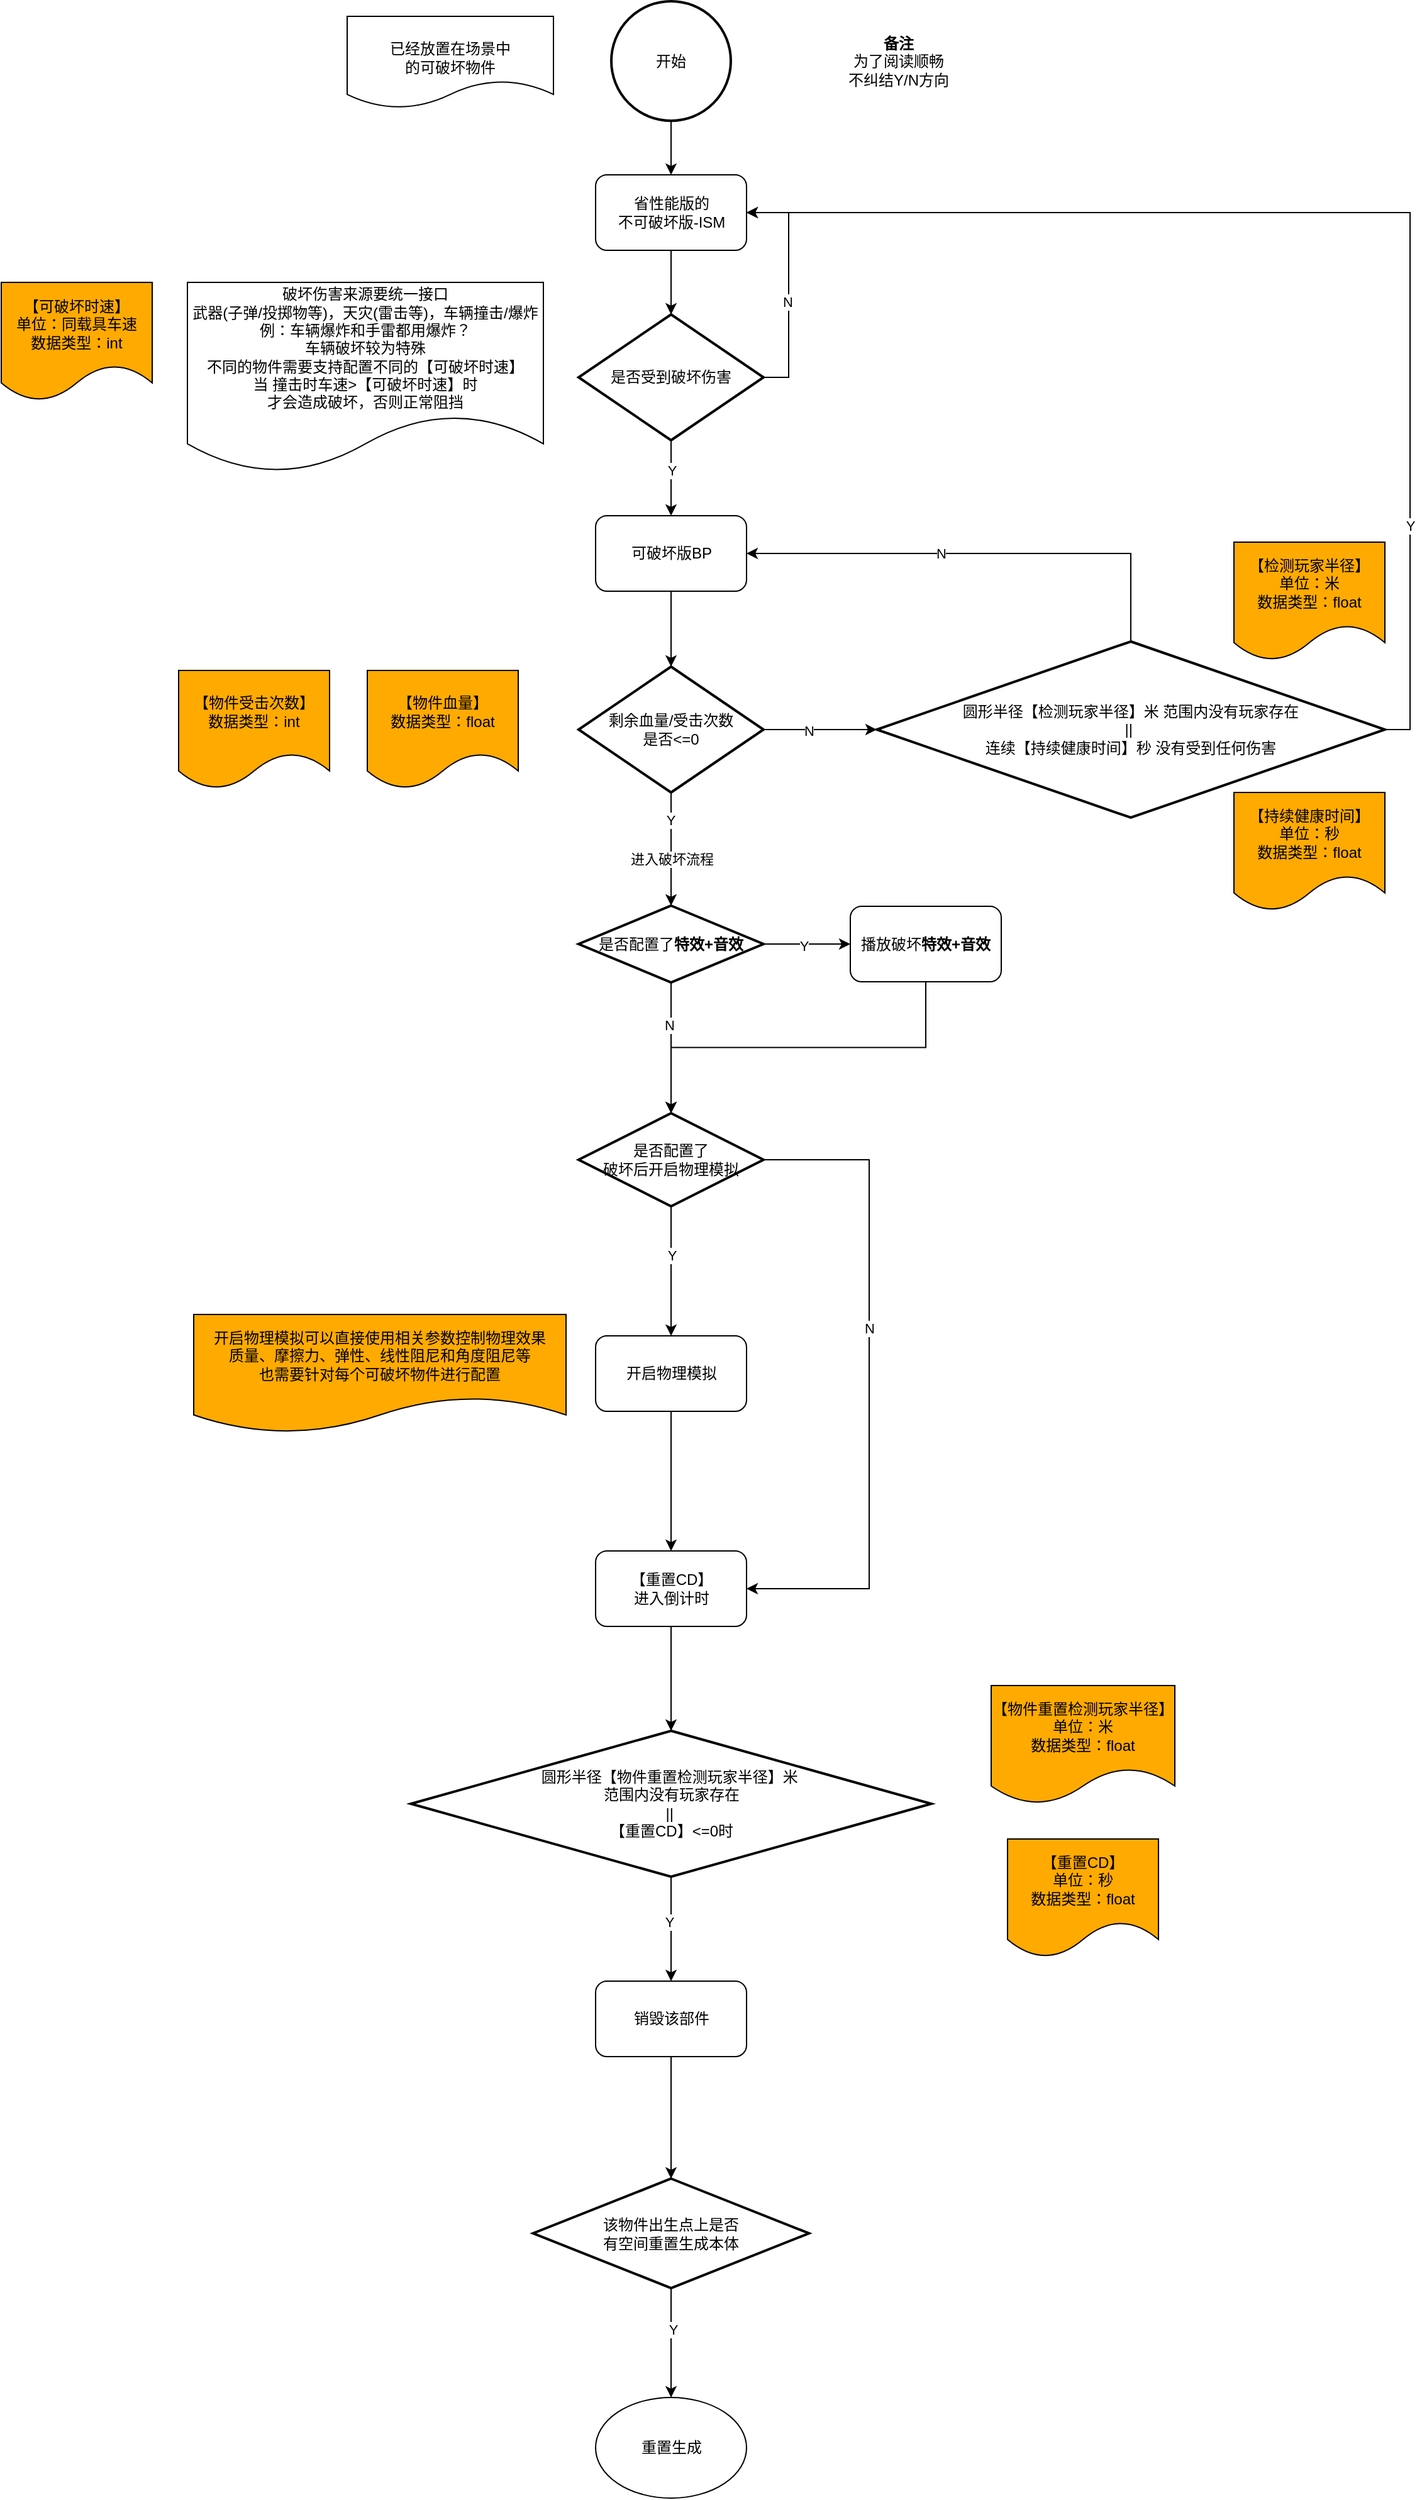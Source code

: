 <mxfile version="25.0.1">
  <diagram name="第 1 页" id="5kZ3k5kyPNScydWYMPVq">
    <mxGraphModel dx="5009" dy="2440" grid="0" gridSize="10" guides="1" tooltips="1" connect="1" arrows="1" fold="1" page="0" pageScale="1" pageWidth="827" pageHeight="1169" math="0" shadow="0">
      <root>
        <mxCell id="0" />
        <mxCell id="1" parent="0" />
        <mxCell id="08e77g5gVcFAM2FmxPXd-1" value="" style="edgeStyle=orthogonalEdgeStyle;rounded=0;orthogonalLoop=1;jettySize=auto;html=1;" edge="1" parent="1" source="08e77g5gVcFAM2FmxPXd-2" target="08e77g5gVcFAM2FmxPXd-6">
          <mxGeometry relative="1" as="geometry" />
        </mxCell>
        <mxCell id="08e77g5gVcFAM2FmxPXd-2" value="&lt;div&gt;&lt;span style=&quot;background-color: initial;&quot;&gt;开始&lt;/span&gt;&lt;/div&gt;" style="strokeWidth=2;html=1;shape=mxgraph.flowchart.start_2;whiteSpace=wrap;" vertex="1" parent="1">
          <mxGeometry x="184" y="147" width="95" height="95" as="geometry" />
        </mxCell>
        <mxCell id="08e77g5gVcFAM2FmxPXd-3" style="edgeStyle=orthogonalEdgeStyle;rounded=0;orthogonalLoop=1;jettySize=auto;html=1;exitX=1;exitY=0.5;exitDx=0;exitDy=0;exitPerimeter=0;entryX=1;entryY=0.5;entryDx=0;entryDy=0;" edge="1" parent="1" source="08e77g5gVcFAM2FmxPXd-5" target="08e77g5gVcFAM2FmxPXd-6">
          <mxGeometry relative="1" as="geometry" />
        </mxCell>
        <mxCell id="08e77g5gVcFAM2FmxPXd-4" value="N" style="edgeLabel;html=1;align=center;verticalAlign=middle;resizable=0;points=[];" vertex="1" connectable="0" parent="08e77g5gVcFAM2FmxPXd-3">
          <mxGeometry x="-0.165" y="-2" relative="1" as="geometry">
            <mxPoint x="-3" y="-3" as="offset" />
          </mxGeometry>
        </mxCell>
        <mxCell id="08e77g5gVcFAM2FmxPXd-5" value="是否受到破坏伤害" style="strokeWidth=2;html=1;shape=mxgraph.flowchart.decision;whiteSpace=wrap;" vertex="1" parent="1">
          <mxGeometry x="158" y="396" width="147" height="100" as="geometry" />
        </mxCell>
        <mxCell id="08e77g5gVcFAM2FmxPXd-6" value="省性能版的&lt;div&gt;不可破坏版-ISM&lt;/div&gt;" style="rounded=1;whiteSpace=wrap;html=1;" vertex="1" parent="1">
          <mxGeometry x="171.5" y="285" width="120" height="60" as="geometry" />
        </mxCell>
        <mxCell id="08e77g5gVcFAM2FmxPXd-7" style="edgeStyle=orthogonalEdgeStyle;rounded=0;orthogonalLoop=1;jettySize=auto;html=1;exitX=0.5;exitY=1;exitDx=0;exitDy=0;entryX=0.5;entryY=0;entryDx=0;entryDy=0;entryPerimeter=0;" edge="1" parent="1" source="08e77g5gVcFAM2FmxPXd-6" target="08e77g5gVcFAM2FmxPXd-5">
          <mxGeometry relative="1" as="geometry" />
        </mxCell>
        <mxCell id="08e77g5gVcFAM2FmxPXd-8" value="&lt;div&gt;破坏伤害来源要统一接口&lt;/div&gt;&lt;div&gt;武器(子弹/投掷物等)，天灾(雷击等)，车辆撞击/爆炸&lt;/div&gt;&lt;div&gt;例：车辆爆炸和手雷都用爆炸？&lt;/div&gt;车辆破坏较为特殊&lt;div&gt;不同的物件需要支持配置不同的【可破坏时速】&lt;/div&gt;&lt;div&gt;当 撞击时车速&amp;gt;&lt;span style=&quot;background-color: initial;&quot;&gt;【可破坏&lt;/span&gt;时速&lt;span style=&quot;background-color: initial;&quot;&gt;】&lt;/span&gt;时&lt;/div&gt;&lt;div&gt;才会造成破坏，否则正常阻挡&lt;/div&gt;" style="shape=document;whiteSpace=wrap;html=1;boundedLbl=1;" vertex="1" parent="1">
          <mxGeometry x="-153" y="370.5" width="283" height="151" as="geometry" />
        </mxCell>
        <mxCell id="08e77g5gVcFAM2FmxPXd-9" value="&lt;br&gt;&lt;div style=&quot;forced-color-adjust: none; color: rgb(0, 0, 0); font-family: Helvetica; font-size: 12px; font-style: normal; font-variant-ligatures: normal; font-variant-caps: normal; font-weight: 400; letter-spacing: normal; orphans: 2; text-indent: 0px; text-transform: none; widows: 2; word-spacing: 0px; -webkit-text-stroke-width: 0px; white-space: normal; text-decoration-thickness: initial; text-decoration-style: initial; text-decoration-color: initial; text-align: center; background-color: rgb(255, 255, 255);&quot;&gt;已经放置在场景中&lt;/div&gt;&lt;div style=&quot;forced-color-adjust: none; color: rgb(0, 0, 0); font-family: Helvetica; font-size: 12px; font-style: normal; font-variant-ligatures: normal; font-variant-caps: normal; font-weight: 400; letter-spacing: normal; orphans: 2; text-indent: 0px; text-transform: none; widows: 2; word-spacing: 0px; -webkit-text-stroke-width: 0px; white-space: normal; text-decoration-thickness: initial; text-decoration-style: initial; text-decoration-color: initial; text-align: center; background-color: rgb(255, 255, 255);&quot;&gt;的可破坏物件&lt;/div&gt;" style="shape=document;whiteSpace=wrap;html=1;boundedLbl=1;" vertex="1" parent="1">
          <mxGeometry x="-26" y="159" width="164" height="73" as="geometry" />
        </mxCell>
        <mxCell id="08e77g5gVcFAM2FmxPXd-10" style="edgeStyle=orthogonalEdgeStyle;rounded=0;orthogonalLoop=1;jettySize=auto;html=1;exitX=0.5;exitY=1;exitDx=0;exitDy=0;exitPerimeter=0;entryX=0.5;entryY=0;entryDx=0;entryDy=0;entryPerimeter=0;" edge="1" parent="1" source="08e77g5gVcFAM2FmxPXd-15" target="08e77g5gVcFAM2FmxPXd-39">
          <mxGeometry relative="1" as="geometry">
            <mxPoint x="231.5" y="840" as="targetPoint" />
          </mxGeometry>
        </mxCell>
        <mxCell id="08e77g5gVcFAM2FmxPXd-11" value="进入破坏流程" style="edgeLabel;html=1;align=center;verticalAlign=middle;resizable=0;points=[];" vertex="1" connectable="0" parent="08e77g5gVcFAM2FmxPXd-10">
          <mxGeometry x="-0.156" y="-1" relative="1" as="geometry">
            <mxPoint x="1" y="15" as="offset" />
          </mxGeometry>
        </mxCell>
        <mxCell id="08e77g5gVcFAM2FmxPXd-12" value="Y" style="edgeLabel;html=1;align=center;verticalAlign=middle;resizable=0;points=[];" vertex="1" connectable="0" parent="08e77g5gVcFAM2FmxPXd-10">
          <mxGeometry x="-0.521" y="-1" relative="1" as="geometry">
            <mxPoint as="offset" />
          </mxGeometry>
        </mxCell>
        <mxCell id="08e77g5gVcFAM2FmxPXd-13" style="edgeStyle=orthogonalEdgeStyle;rounded=0;orthogonalLoop=1;jettySize=auto;html=1;exitX=1;exitY=0.5;exitDx=0;exitDy=0;exitPerimeter=0;entryX=0;entryY=0.5;entryDx=0;entryDy=0;entryPerimeter=0;" edge="1" parent="1" source="08e77g5gVcFAM2FmxPXd-15" target="08e77g5gVcFAM2FmxPXd-29">
          <mxGeometry relative="1" as="geometry">
            <Array as="points">
              <mxPoint x="375" y="726" />
              <mxPoint x="375" y="726" />
            </Array>
          </mxGeometry>
        </mxCell>
        <mxCell id="08e77g5gVcFAM2FmxPXd-14" value="N" style="edgeLabel;html=1;align=center;verticalAlign=middle;resizable=0;points=[];" vertex="1" connectable="0" parent="08e77g5gVcFAM2FmxPXd-13">
          <mxGeometry x="-0.205" y="-1" relative="1" as="geometry">
            <mxPoint as="offset" />
          </mxGeometry>
        </mxCell>
        <mxCell id="08e77g5gVcFAM2FmxPXd-15" value="剩余血量/受击次数&lt;div&gt;是否&amp;lt;=0&lt;/div&gt;" style="strokeWidth=2;html=1;shape=mxgraph.flowchart.decision;whiteSpace=wrap;" vertex="1" parent="1">
          <mxGeometry x="158" y="676" width="147" height="100" as="geometry" />
        </mxCell>
        <mxCell id="08e77g5gVcFAM2FmxPXd-16" style="edgeStyle=orthogonalEdgeStyle;rounded=0;orthogonalLoop=1;jettySize=auto;html=1;exitX=0.5;exitY=1;exitDx=0;exitDy=0;exitPerimeter=0;entryX=0.5;entryY=0;entryDx=0;entryDy=0;entryPerimeter=0;" edge="1" parent="1" source="08e77g5gVcFAM2FmxPXd-24" target="08e77g5gVcFAM2FmxPXd-15">
          <mxGeometry relative="1" as="geometry" />
        </mxCell>
        <mxCell id="08e77g5gVcFAM2FmxPXd-22" value="" style="edgeStyle=orthogonalEdgeStyle;rounded=0;orthogonalLoop=1;jettySize=auto;html=1;exitX=0.5;exitY=1;exitDx=0;exitDy=0;exitPerimeter=0;entryX=0.5;entryY=0;entryDx=0;entryDy=0;entryPerimeter=0;" edge="1" parent="1" source="08e77g5gVcFAM2FmxPXd-5" target="08e77g5gVcFAM2FmxPXd-24">
          <mxGeometry relative="1" as="geometry">
            <mxPoint x="232" y="496" as="sourcePoint" />
            <mxPoint x="232" y="676" as="targetPoint" />
          </mxGeometry>
        </mxCell>
        <mxCell id="08e77g5gVcFAM2FmxPXd-23" value="Y" style="edgeLabel;html=1;align=center;verticalAlign=middle;resizable=0;points=[];" vertex="1" connectable="0" parent="08e77g5gVcFAM2FmxPXd-22">
          <mxGeometry x="-0.286" y="-3" relative="1" as="geometry">
            <mxPoint x="3" y="2" as="offset" />
          </mxGeometry>
        </mxCell>
        <mxCell id="08e77g5gVcFAM2FmxPXd-24" value="可破坏版BP" style="rounded=1;whiteSpace=wrap;html=1;" vertex="1" parent="1">
          <mxGeometry x="171.5" y="556" width="120" height="60" as="geometry" />
        </mxCell>
        <mxCell id="08e77g5gVcFAM2FmxPXd-25" style="edgeStyle=orthogonalEdgeStyle;rounded=0;orthogonalLoop=1;jettySize=auto;html=1;exitX=1;exitY=0.5;exitDx=0;exitDy=0;exitPerimeter=0;entryX=1;entryY=0.5;entryDx=0;entryDy=0;" edge="1" parent="1" source="08e77g5gVcFAM2FmxPXd-29" target="08e77g5gVcFAM2FmxPXd-6">
          <mxGeometry relative="1" as="geometry" />
        </mxCell>
        <mxCell id="08e77g5gVcFAM2FmxPXd-26" value="Y" style="edgeLabel;html=1;align=center;verticalAlign=middle;resizable=0;points=[];" vertex="1" connectable="0" parent="08e77g5gVcFAM2FmxPXd-25">
          <mxGeometry x="-0.622" y="-2" relative="1" as="geometry">
            <mxPoint x="-2" y="-1" as="offset" />
          </mxGeometry>
        </mxCell>
        <mxCell id="08e77g5gVcFAM2FmxPXd-27" style="edgeStyle=orthogonalEdgeStyle;rounded=0;orthogonalLoop=1;jettySize=auto;html=1;exitX=0.5;exitY=0;exitDx=0;exitDy=0;exitPerimeter=0;entryX=1;entryY=0.5;entryDx=0;entryDy=0;" edge="1" parent="1" source="08e77g5gVcFAM2FmxPXd-29" target="08e77g5gVcFAM2FmxPXd-24">
          <mxGeometry relative="1" as="geometry" />
        </mxCell>
        <mxCell id="08e77g5gVcFAM2FmxPXd-28" value="N" style="edgeLabel;html=1;align=center;verticalAlign=middle;resizable=0;points=[];" vertex="1" connectable="0" parent="08e77g5gVcFAM2FmxPXd-27">
          <mxGeometry x="0.104" y="2" relative="1" as="geometry">
            <mxPoint x="-14" y="-2" as="offset" />
          </mxGeometry>
        </mxCell>
        <mxCell id="08e77g5gVcFAM2FmxPXd-29" value="圆形半径【检测玩家半径】米 范围内没有玩家存在&lt;div&gt;&lt;span style=&quot;background-color: initial;&quot;&gt;||&amp;nbsp;&lt;/span&gt;&lt;div&gt;连续【持续健康时间】秒 没有受到任何伤害&lt;/div&gt;&lt;/div&gt;" style="strokeWidth=2;html=1;shape=mxgraph.flowchart.decision;whiteSpace=wrap;" vertex="1" parent="1">
          <mxGeometry x="395" y="656" width="404" height="140" as="geometry" />
        </mxCell>
        <mxCell id="08e77g5gVcFAM2FmxPXd-30" value="【可破坏时速】&lt;div&gt;单位：同载具车速&lt;/div&gt;&lt;div&gt;数据类型：int&lt;/div&gt;" style="shape=document;whiteSpace=wrap;html=1;boundedLbl=1;fillColor=#FFAA00;strokeColor=#000000;" vertex="1" parent="1">
          <mxGeometry x="-301" y="370.5" width="120" height="94" as="geometry" />
        </mxCell>
        <mxCell id="08e77g5gVcFAM2FmxPXd-31" value="【检测玩家半径】&lt;div&gt;单位：米&lt;/div&gt;&lt;div&gt;数据类型：float&lt;/div&gt;" style="shape=document;whiteSpace=wrap;html=1;boundedLbl=1;fillColor=#FFAA00;strokeColor=#000000;" vertex="1" parent="1">
          <mxGeometry x="679" y="577" width="120" height="94" as="geometry" />
        </mxCell>
        <mxCell id="08e77g5gVcFAM2FmxPXd-32" value="【持续健康时间】&lt;div&gt;单位：秒&lt;/div&gt;&lt;div&gt;数据类型：float&lt;/div&gt;" style="shape=document;whiteSpace=wrap;html=1;boundedLbl=1;fillColor=#FFAA00;strokeColor=#000000;" vertex="1" parent="1">
          <mxGeometry x="679" y="776" width="120" height="94" as="geometry" />
        </mxCell>
        <mxCell id="08e77g5gVcFAM2FmxPXd-33" value="&lt;div&gt;&lt;b style=&quot;background-color: initial;&quot;&gt;备注&lt;/b&gt;&lt;/div&gt;为了阅读顺畅&lt;div&gt;不纠结Y/N方向&lt;/div&gt;" style="text;html=1;align=center;verticalAlign=middle;whiteSpace=wrap;rounded=0;" vertex="1" parent="1">
          <mxGeometry x="347" y="166.5" width="131" height="56" as="geometry" />
        </mxCell>
        <mxCell id="08e77g5gVcFAM2FmxPXd-35" value="【物件血量】&lt;div&gt;数据类型：float&lt;/div&gt;" style="shape=document;whiteSpace=wrap;html=1;boundedLbl=1;fillColor=#FFAA00;strokeColor=#000000;" vertex="1" parent="1">
          <mxGeometry x="-10" y="679" width="120" height="94" as="geometry" />
        </mxCell>
        <mxCell id="08e77g5gVcFAM2FmxPXd-36" value="【物件受击次数】&lt;div&gt;数据类型：int&lt;/div&gt;" style="shape=document;whiteSpace=wrap;html=1;boundedLbl=1;fillColor=#FFAA00;strokeColor=#000000;" vertex="1" parent="1">
          <mxGeometry x="-160" y="679" width="120" height="94" as="geometry" />
        </mxCell>
        <mxCell id="08e77g5gVcFAM2FmxPXd-37" style="edgeStyle=orthogonalEdgeStyle;rounded=0;orthogonalLoop=1;jettySize=auto;html=1;exitX=1;exitY=0.5;exitDx=0;exitDy=0;exitPerimeter=0;" edge="1" parent="1" source="08e77g5gVcFAM2FmxPXd-39" target="08e77g5gVcFAM2FmxPXd-41">
          <mxGeometry relative="1" as="geometry" />
        </mxCell>
        <mxCell id="08e77g5gVcFAM2FmxPXd-38" value="Y" style="edgeLabel;html=1;align=center;verticalAlign=middle;resizable=0;points=[];" vertex="1" connectable="0" parent="08e77g5gVcFAM2FmxPXd-37">
          <mxGeometry x="-0.092" y="-1" relative="1" as="geometry">
            <mxPoint as="offset" />
          </mxGeometry>
        </mxCell>
        <mxCell id="08e77g5gVcFAM2FmxPXd-39" value="是否配置了&lt;b&gt;特效+音效&lt;/b&gt;" style="strokeWidth=2;html=1;shape=mxgraph.flowchart.decision;whiteSpace=wrap;" vertex="1" parent="1">
          <mxGeometry x="158" y="866" width="147" height="61" as="geometry" />
        </mxCell>
        <mxCell id="08e77g5gVcFAM2FmxPXd-41" value="播放破坏&lt;b&gt;特效+音效&lt;/b&gt;" style="rounded=1;whiteSpace=wrap;html=1;" vertex="1" parent="1">
          <mxGeometry x="374" y="866.5" width="120" height="60" as="geometry" />
        </mxCell>
        <mxCell id="08e77g5gVcFAM2FmxPXd-48" style="edgeStyle=orthogonalEdgeStyle;rounded=0;orthogonalLoop=1;jettySize=auto;html=1;exitX=0.5;exitY=1;exitDx=0;exitDy=0;exitPerimeter=0;entryX=0.5;entryY=0;entryDx=0;entryDy=0;entryPerimeter=0;" edge="1" parent="1" source="08e77g5gVcFAM2FmxPXd-39" target="08e77g5gVcFAM2FmxPXd-72">
          <mxGeometry relative="1" as="geometry">
            <mxPoint x="231.5" y="1095" as="targetPoint" />
          </mxGeometry>
        </mxCell>
        <mxCell id="08e77g5gVcFAM2FmxPXd-49" value="N" style="edgeLabel;html=1;align=center;verticalAlign=middle;resizable=0;points=[];" vertex="1" connectable="0" parent="08e77g5gVcFAM2FmxPXd-48">
          <mxGeometry x="-0.349" y="-2" relative="1" as="geometry">
            <mxPoint as="offset" />
          </mxGeometry>
        </mxCell>
        <mxCell id="08e77g5gVcFAM2FmxPXd-52" value="开启物理模拟" style="rounded=1;whiteSpace=wrap;html=1;" vertex="1" parent="1">
          <mxGeometry x="171.5" y="1208" width="120" height="60" as="geometry" />
        </mxCell>
        <mxCell id="08e77g5gVcFAM2FmxPXd-53" value="开启物理模拟可以直接使用相关参数控制物理效果&lt;div&gt;质量、摩擦力、弹性、线性阻尼和角度阻尼等&lt;/div&gt;&lt;div&gt;也需要针对每个可破坏物件进行配置&lt;/div&gt;" style="shape=document;whiteSpace=wrap;html=1;boundedLbl=1;fillColor=#FFAA00;strokeColor=#000000;" vertex="1" parent="1">
          <mxGeometry x="-148" y="1191" width="296" height="94" as="geometry" />
        </mxCell>
        <mxCell id="08e77g5gVcFAM2FmxPXd-54" style="edgeStyle=orthogonalEdgeStyle;rounded=0;orthogonalLoop=1;jettySize=auto;html=1;exitX=0.5;exitY=1;exitDx=0;exitDy=0;exitPerimeter=0;entryX=0.5;entryY=0;entryDx=0;entryDy=0;" edge="1" parent="1" source="08e77g5gVcFAM2FmxPXd-56" target="08e77g5gVcFAM2FmxPXd-62">
          <mxGeometry relative="1" as="geometry" />
        </mxCell>
        <mxCell id="08e77g5gVcFAM2FmxPXd-55" value="Y" style="edgeLabel;html=1;align=center;verticalAlign=middle;resizable=0;points=[];" vertex="1" connectable="0" parent="08e77g5gVcFAM2FmxPXd-54">
          <mxGeometry x="-0.138" y="-2" relative="1" as="geometry">
            <mxPoint as="offset" />
          </mxGeometry>
        </mxCell>
        <mxCell id="08e77g5gVcFAM2FmxPXd-56" value="圆形半径【物件重置检测玩家半径】米&amp;nbsp;&lt;div&gt;范围内没有玩家存在&lt;div&gt;&lt;span style=&quot;background-color: initial;&quot;&gt;||&amp;nbsp;&lt;/span&gt;&lt;div&gt;【重置CD】&amp;lt;=0时&lt;/div&gt;&lt;/div&gt;&lt;/div&gt;" style="strokeWidth=2;html=1;shape=mxgraph.flowchart.decision;whiteSpace=wrap;" vertex="1" parent="1">
          <mxGeometry x="24.63" y="1522" width="413.75" height="116" as="geometry" />
        </mxCell>
        <mxCell id="08e77g5gVcFAM2FmxPXd-57" style="edgeStyle=orthogonalEdgeStyle;rounded=0;orthogonalLoop=1;jettySize=auto;html=1;exitX=0.5;exitY=1;exitDx=0;exitDy=0;entryX=0.5;entryY=0;entryDx=0;entryDy=0;entryPerimeter=0;" edge="1" parent="1" source="08e77g5gVcFAM2FmxPXd-61" target="08e77g5gVcFAM2FmxPXd-56">
          <mxGeometry relative="1" as="geometry" />
        </mxCell>
        <mxCell id="08e77g5gVcFAM2FmxPXd-58" value="【物件重置检测玩家半径】&lt;div&gt;单位：米&lt;/div&gt;&lt;div&gt;数据类型：float&lt;/div&gt;" style="shape=document;whiteSpace=wrap;html=1;boundedLbl=1;fillColor=#FFAA00;strokeColor=#000000;" vertex="1" parent="1">
          <mxGeometry x="486" y="1486" width="146" height="94" as="geometry" />
        </mxCell>
        <mxCell id="08e77g5gVcFAM2FmxPXd-59" value="【重置CD】&lt;div&gt;单位：秒&lt;/div&gt;&lt;div&gt;数据类型：float&lt;/div&gt;" style="shape=document;whiteSpace=wrap;html=1;boundedLbl=1;fillColor=#FFAA00;strokeColor=#000000;" vertex="1" parent="1">
          <mxGeometry x="499" y="1608" width="120" height="94" as="geometry" />
        </mxCell>
        <mxCell id="08e77g5gVcFAM2FmxPXd-60" value="" style="edgeStyle=orthogonalEdgeStyle;rounded=0;orthogonalLoop=1;jettySize=auto;html=1;exitX=0.5;exitY=1;exitDx=0;exitDy=0;entryX=0.5;entryY=0;entryDx=0;entryDy=0;entryPerimeter=0;" edge="1" parent="1" source="08e77g5gVcFAM2FmxPXd-52" target="08e77g5gVcFAM2FmxPXd-61">
          <mxGeometry relative="1" as="geometry">
            <mxPoint x="232" y="1491" as="sourcePoint" />
            <mxPoint x="232" y="1641" as="targetPoint" />
          </mxGeometry>
        </mxCell>
        <mxCell id="08e77g5gVcFAM2FmxPXd-61" value="【重置CD】&lt;div&gt;进入倒计时&lt;/div&gt;" style="rounded=1;whiteSpace=wrap;html=1;" vertex="1" parent="1">
          <mxGeometry x="171.5" y="1379" width="120" height="60" as="geometry" />
        </mxCell>
        <mxCell id="08e77g5gVcFAM2FmxPXd-62" value="销毁该部件" style="rounded=1;whiteSpace=wrap;html=1;" vertex="1" parent="1">
          <mxGeometry x="171.51" y="1721" width="120" height="60" as="geometry" />
        </mxCell>
        <mxCell id="08e77g5gVcFAM2FmxPXd-63" style="edgeStyle=orthogonalEdgeStyle;rounded=0;orthogonalLoop=1;jettySize=auto;html=1;exitX=0.5;exitY=1;exitDx=0;exitDy=0;exitPerimeter=0;entryX=0.5;entryY=0;entryDx=0;entryDy=0;" edge="1" parent="1" source="08e77g5gVcFAM2FmxPXd-65" target="08e77g5gVcFAM2FmxPXd-67">
          <mxGeometry relative="1" as="geometry" />
        </mxCell>
        <mxCell id="08e77g5gVcFAM2FmxPXd-64" value="Y" style="edgeLabel;html=1;align=center;verticalAlign=middle;resizable=0;points=[];" vertex="1" connectable="0" parent="08e77g5gVcFAM2FmxPXd-63">
          <mxGeometry x="-0.246" y="1" relative="1" as="geometry">
            <mxPoint as="offset" />
          </mxGeometry>
        </mxCell>
        <mxCell id="08e77g5gVcFAM2FmxPXd-65" value="该物件出生点上是否&lt;div&gt;有空间重置生成本体&lt;/div&gt;" style="strokeWidth=2;html=1;shape=mxgraph.flowchart.decision;whiteSpace=wrap;" vertex="1" parent="1">
          <mxGeometry x="121.82" y="1878" width="219.37" height="87" as="geometry" />
        </mxCell>
        <mxCell id="08e77g5gVcFAM2FmxPXd-66" style="edgeStyle=orthogonalEdgeStyle;rounded=0;orthogonalLoop=1;jettySize=auto;html=1;exitX=0.5;exitY=1;exitDx=0;exitDy=0;entryX=0.5;entryY=0;entryDx=0;entryDy=0;entryPerimeter=0;" edge="1" parent="1" source="08e77g5gVcFAM2FmxPXd-62" target="08e77g5gVcFAM2FmxPXd-65">
          <mxGeometry relative="1" as="geometry" />
        </mxCell>
        <mxCell id="08e77g5gVcFAM2FmxPXd-67" value="重置生成" style="ellipse;whiteSpace=wrap;html=1;" vertex="1" parent="1">
          <mxGeometry x="171.5" y="2052" width="120" height="80" as="geometry" />
        </mxCell>
        <mxCell id="08e77g5gVcFAM2FmxPXd-68" style="edgeStyle=orthogonalEdgeStyle;rounded=0;orthogonalLoop=1;jettySize=auto;html=1;exitX=0.5;exitY=1;exitDx=0;exitDy=0;exitPerimeter=0;" edge="1" parent="1" source="08e77g5gVcFAM2FmxPXd-72" target="08e77g5gVcFAM2FmxPXd-52">
          <mxGeometry relative="1" as="geometry" />
        </mxCell>
        <mxCell id="08e77g5gVcFAM2FmxPXd-69" value="Y" style="edgeLabel;html=1;align=center;verticalAlign=middle;resizable=0;points=[];" vertex="1" connectable="0" parent="08e77g5gVcFAM2FmxPXd-68">
          <mxGeometry x="-0.248" relative="1" as="geometry">
            <mxPoint as="offset" />
          </mxGeometry>
        </mxCell>
        <mxCell id="08e77g5gVcFAM2FmxPXd-70" style="edgeStyle=orthogonalEdgeStyle;rounded=0;orthogonalLoop=1;jettySize=auto;html=1;exitX=1;exitY=0.5;exitDx=0;exitDy=0;exitPerimeter=0;entryX=1;entryY=0.5;entryDx=0;entryDy=0;" edge="1" parent="1" source="08e77g5gVcFAM2FmxPXd-72" target="08e77g5gVcFAM2FmxPXd-61">
          <mxGeometry relative="1" as="geometry">
            <Array as="points">
              <mxPoint x="389" y="1068" />
              <mxPoint x="389" y="1409" />
            </Array>
          </mxGeometry>
        </mxCell>
        <mxCell id="08e77g5gVcFAM2FmxPXd-71" value="N" style="edgeLabel;html=1;align=center;verticalAlign=middle;resizable=0;points=[];" vertex="1" connectable="0" parent="08e77g5gVcFAM2FmxPXd-70">
          <mxGeometry x="-0.165" relative="1" as="geometry">
            <mxPoint as="offset" />
          </mxGeometry>
        </mxCell>
        <mxCell id="08e77g5gVcFAM2FmxPXd-72" value="是否配置了&lt;div&gt;破坏后开启物理模拟&lt;/div&gt;" style="strokeWidth=2;html=1;shape=mxgraph.flowchart.decision;whiteSpace=wrap;" vertex="1" parent="1">
          <mxGeometry x="158.01" y="1031" width="147" height="74" as="geometry" />
        </mxCell>
        <mxCell id="08e77g5gVcFAM2FmxPXd-74" style="edgeStyle=orthogonalEdgeStyle;rounded=0;orthogonalLoop=1;jettySize=auto;html=1;exitX=0.5;exitY=1;exitDx=0;exitDy=0;entryX=0.5;entryY=0;entryDx=0;entryDy=0;entryPerimeter=0;" edge="1" parent="1" source="08e77g5gVcFAM2FmxPXd-41" target="08e77g5gVcFAM2FmxPXd-72">
          <mxGeometry relative="1" as="geometry">
            <mxPoint x="231.5" y="1095" as="targetPoint" />
          </mxGeometry>
        </mxCell>
      </root>
    </mxGraphModel>
  </diagram>
</mxfile>
